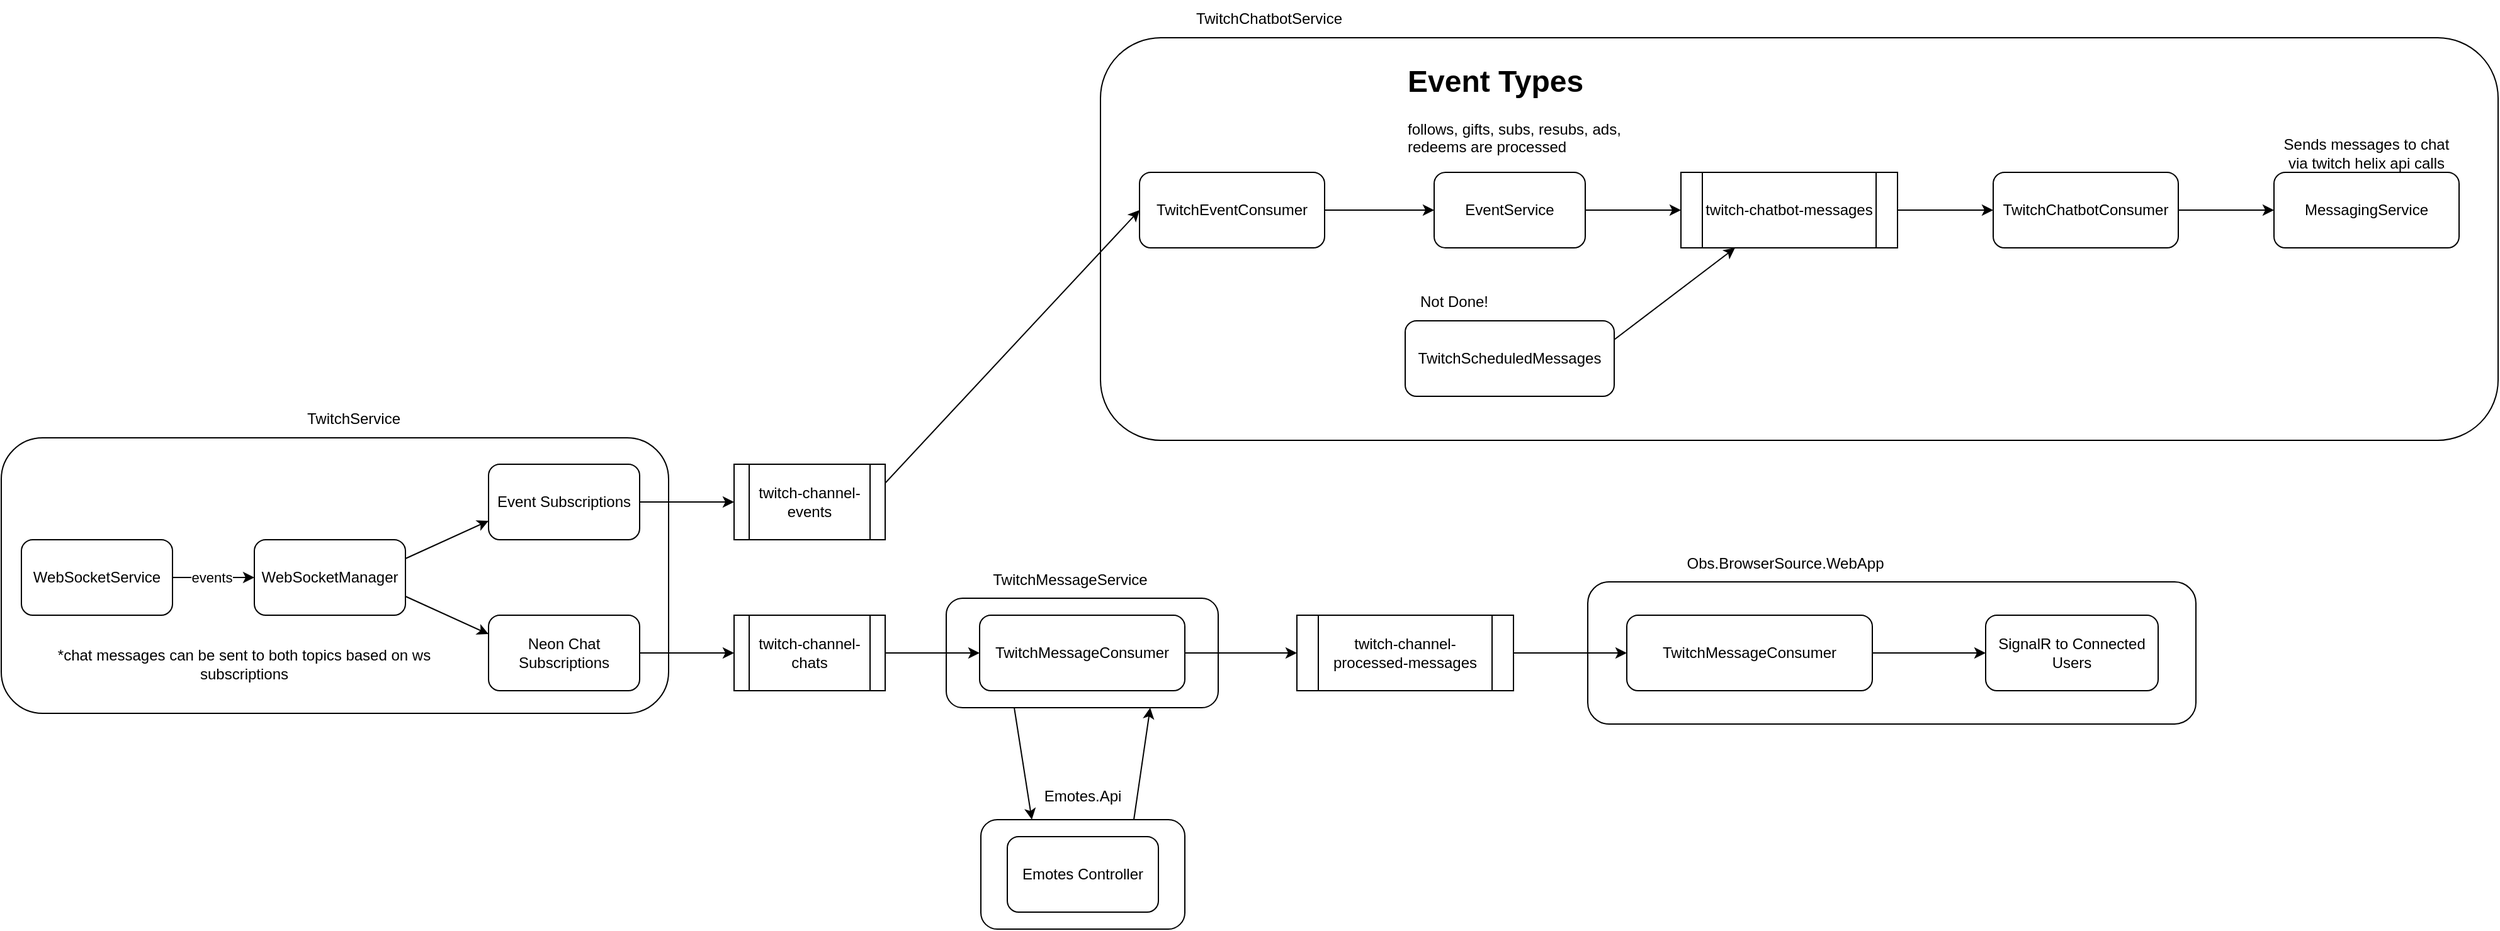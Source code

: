 <mxfile>
    <diagram id="XhtnhnIWGE5B33_uY3cY" name="Page-1">
        <mxGraphModel dx="2813" dy="1163" grid="0" gridSize="10" guides="1" tooltips="1" connect="1" arrows="1" fold="1" page="0" pageScale="1" pageWidth="850" pageHeight="1100" math="0" shadow="0">
            <root>
                <mxCell id="0"/>
                <mxCell id="1" parent="0"/>
                <mxCell id="57" value="" style="rounded=1;whiteSpace=wrap;html=1;" vertex="1" parent="1">
                    <mxGeometry x="542" y="329.5" width="483" height="113" as="geometry"/>
                </mxCell>
                <mxCell id="50" value="" style="rounded=1;whiteSpace=wrap;html=1;" vertex="1" parent="1">
                    <mxGeometry x="155" y="-103" width="1110" height="320" as="geometry"/>
                </mxCell>
                <mxCell id="30" style="edgeStyle=none;html=1;exitX=0.25;exitY=1;exitDx=0;exitDy=0;entryX=0.25;entryY=0;entryDx=0;entryDy=0;" edge="1" parent="1" source="19" target="26">
                    <mxGeometry relative="1" as="geometry"/>
                </mxCell>
                <mxCell id="19" value="" style="rounded=1;whiteSpace=wrap;html=1;" vertex="1" parent="1">
                    <mxGeometry x="32.5" y="342.5" width="216" height="87" as="geometry"/>
                </mxCell>
                <mxCell id="11" value="" style="rounded=1;whiteSpace=wrap;html=1;" vertex="1" parent="1">
                    <mxGeometry x="-718" y="215" width="530" height="219" as="geometry"/>
                </mxCell>
                <mxCell id="5" style="edgeStyle=none;html=1;exitX=1;exitY=0.25;exitDx=0;exitDy=0;entryX=0;entryY=0.75;entryDx=0;entryDy=0;" edge="1" parent="1" source="2" target="3">
                    <mxGeometry relative="1" as="geometry"/>
                </mxCell>
                <mxCell id="6" style="edgeStyle=none;html=1;exitX=1;exitY=0.75;exitDx=0;exitDy=0;entryX=0;entryY=0.25;entryDx=0;entryDy=0;" edge="1" parent="1" source="2" target="4">
                    <mxGeometry relative="1" as="geometry"/>
                </mxCell>
                <mxCell id="2" value="WebSocketManager" style="rounded=1;whiteSpace=wrap;html=1;" vertex="1" parent="1">
                    <mxGeometry x="-517" y="296" width="120" height="60" as="geometry"/>
                </mxCell>
                <mxCell id="9" style="edgeStyle=none;html=1;exitX=1;exitY=0.5;exitDx=0;exitDy=0;entryX=0;entryY=0.5;entryDx=0;entryDy=0;" edge="1" parent="1" source="3" target="7">
                    <mxGeometry relative="1" as="geometry"/>
                </mxCell>
                <mxCell id="3" value="Event Subscriptions" style="rounded=1;whiteSpace=wrap;html=1;" vertex="1" parent="1">
                    <mxGeometry x="-331" y="236" width="120" height="60" as="geometry"/>
                </mxCell>
                <mxCell id="10" style="edgeStyle=none;html=1;exitX=1;exitY=0.5;exitDx=0;exitDy=0;entryX=0;entryY=0.5;entryDx=0;entryDy=0;" edge="1" parent="1" source="4" target="8">
                    <mxGeometry relative="1" as="geometry"/>
                </mxCell>
                <mxCell id="4" value="Neon Chat Subscriptions" style="rounded=1;whiteSpace=wrap;html=1;" vertex="1" parent="1">
                    <mxGeometry x="-331" y="356" width="120" height="60" as="geometry"/>
                </mxCell>
                <mxCell id="52" style="edgeStyle=none;html=1;exitX=1;exitY=0.25;exitDx=0;exitDy=0;entryX=0;entryY=0.5;entryDx=0;entryDy=0;" edge="1" parent="1" source="7" target="36">
                    <mxGeometry relative="1" as="geometry"/>
                </mxCell>
                <mxCell id="7" value="twitch-channel-events" style="shape=process;whiteSpace=wrap;html=1;backgroundOutline=1;" vertex="1" parent="1">
                    <mxGeometry x="-136" y="236" width="120" height="60" as="geometry"/>
                </mxCell>
                <mxCell id="32" style="edgeStyle=none;html=1;exitX=1;exitY=0.5;exitDx=0;exitDy=0;entryX=0;entryY=0.5;entryDx=0;entryDy=0;" edge="1" parent="1" source="8" target="18">
                    <mxGeometry relative="1" as="geometry"/>
                </mxCell>
                <mxCell id="8" value="twitch-channel-chats" style="shape=process;whiteSpace=wrap;html=1;backgroundOutline=1;" vertex="1" parent="1">
                    <mxGeometry x="-136" y="356" width="120" height="60" as="geometry"/>
                </mxCell>
                <mxCell id="12" value="TwitchService" style="text;html=1;align=center;verticalAlign=middle;whiteSpace=wrap;rounded=0;" vertex="1" parent="1">
                    <mxGeometry x="-517" y="185" width="158" height="30" as="geometry"/>
                </mxCell>
                <mxCell id="16" style="edgeStyle=none;html=1;exitX=1;exitY=0.5;exitDx=0;exitDy=0;entryX=0;entryY=0.5;entryDx=0;entryDy=0;" edge="1" parent="1" source="13" target="2">
                    <mxGeometry relative="1" as="geometry"/>
                </mxCell>
                <mxCell id="17" value="events" style="edgeLabel;html=1;align=center;verticalAlign=middle;resizable=0;points=[];" vertex="1" connectable="0" parent="16">
                    <mxGeometry x="-0.046" relative="1" as="geometry">
                        <mxPoint as="offset"/>
                    </mxGeometry>
                </mxCell>
                <mxCell id="13" value="WebSocketService" style="rounded=1;whiteSpace=wrap;html=1;" vertex="1" parent="1">
                    <mxGeometry x="-702" y="296" width="120" height="60" as="geometry"/>
                </mxCell>
                <mxCell id="34" style="edgeStyle=none;html=1;exitX=1;exitY=0.5;exitDx=0;exitDy=0;entryX=0;entryY=0.5;entryDx=0;entryDy=0;" edge="1" parent="1" source="18" target="33">
                    <mxGeometry relative="1" as="geometry"/>
                </mxCell>
                <mxCell id="18" value="TwitchMessageConsumer" style="rounded=1;whiteSpace=wrap;html=1;" vertex="1" parent="1">
                    <mxGeometry x="59" y="356" width="163" height="60" as="geometry"/>
                </mxCell>
                <mxCell id="20" value="TwitchMessageService" style="text;html=1;align=center;verticalAlign=middle;whiteSpace=wrap;rounded=0;" vertex="1" parent="1">
                    <mxGeometry x="59" y="313" width="144" height="30" as="geometry"/>
                </mxCell>
                <mxCell id="29" value="" style="group" vertex="1" connectable="0" parent="1">
                    <mxGeometry x="60" y="485" width="162" height="120.5" as="geometry"/>
                </mxCell>
                <mxCell id="26" value="" style="rounded=1;whiteSpace=wrap;html=1;" vertex="1" parent="29">
                    <mxGeometry y="33.5" width="162" height="87" as="geometry"/>
                </mxCell>
                <mxCell id="25" value="Emotes Controller" style="rounded=1;whiteSpace=wrap;html=1;" vertex="1" parent="29">
                    <mxGeometry x="21" y="47" width="120" height="60" as="geometry"/>
                </mxCell>
                <mxCell id="28" value="Emotes.Api" style="text;html=1;align=center;verticalAlign=middle;whiteSpace=wrap;rounded=0;" vertex="1" parent="29">
                    <mxGeometry x="9" width="144" height="30" as="geometry"/>
                </mxCell>
                <mxCell id="31" style="edgeStyle=none;html=1;exitX=0.75;exitY=0;exitDx=0;exitDy=0;entryX=0.75;entryY=1;entryDx=0;entryDy=0;" edge="1" parent="1" source="26" target="19">
                    <mxGeometry relative="1" as="geometry"/>
                </mxCell>
                <mxCell id="56" style="edgeStyle=none;html=1;exitX=1;exitY=0.5;exitDx=0;exitDy=0;entryX=0;entryY=0.5;entryDx=0;entryDy=0;" edge="1" parent="1" source="33" target="53">
                    <mxGeometry relative="1" as="geometry"/>
                </mxCell>
                <mxCell id="33" value="twitch-channel-processed-messages" style="shape=process;whiteSpace=wrap;html=1;backgroundOutline=1;" vertex="1" parent="1">
                    <mxGeometry x="311" y="356" width="172" height="60" as="geometry"/>
                </mxCell>
                <mxCell id="35" value="*chat messages can be sent to both topics based on ws subscriptions" style="text;html=1;align=center;verticalAlign=middle;whiteSpace=wrap;rounded=0;" vertex="1" parent="1">
                    <mxGeometry x="-702" y="380" width="354" height="30" as="geometry"/>
                </mxCell>
                <mxCell id="40" style="edgeStyle=none;html=1;exitX=1;exitY=0.5;exitDx=0;exitDy=0;entryX=0;entryY=0.5;entryDx=0;entryDy=0;" edge="1" parent="1" source="36" target="37">
                    <mxGeometry relative="1" as="geometry"/>
                </mxCell>
                <mxCell id="36" value="TwitchEventConsumer" style="rounded=1;whiteSpace=wrap;html=1;" vertex="1" parent="1">
                    <mxGeometry x="186" y="4" width="147" height="60" as="geometry"/>
                </mxCell>
                <mxCell id="42" style="edgeStyle=none;html=1;exitX=1;exitY=0.5;exitDx=0;exitDy=0;entryX=0;entryY=0.5;entryDx=0;entryDy=0;" edge="1" parent="1" source="37" target="41">
                    <mxGeometry relative="1" as="geometry"/>
                </mxCell>
                <mxCell id="37" value="EventService" style="rounded=1;whiteSpace=wrap;html=1;" vertex="1" parent="1">
                    <mxGeometry x="420" y="4" width="120" height="60" as="geometry"/>
                </mxCell>
                <mxCell id="39" value="&lt;h1 style=&quot;margin-top: 0px;&quot;&gt;Event Types&lt;/h1&gt;&lt;div&gt;follows, gifts, subs, resubs, ads, redeems are processed&lt;/div&gt;" style="text;html=1;whiteSpace=wrap;overflow=hidden;rounded=0;" vertex="1" parent="1">
                    <mxGeometry x="397" y="-89" width="176" height="93" as="geometry"/>
                </mxCell>
                <mxCell id="48" style="edgeStyle=none;html=1;exitX=1;exitY=0.5;exitDx=0;exitDy=0;entryX=0;entryY=0.5;entryDx=0;entryDy=0;" edge="1" parent="1" source="41" target="44">
                    <mxGeometry relative="1" as="geometry"/>
                </mxCell>
                <mxCell id="41" value="twitch-chatbot-messages" style="shape=process;whiteSpace=wrap;html=1;backgroundOutline=1;" vertex="1" parent="1">
                    <mxGeometry x="616" y="4" width="172" height="60" as="geometry"/>
                </mxCell>
                <mxCell id="49" style="edgeStyle=none;html=1;exitX=1;exitY=0.5;exitDx=0;exitDy=0;entryX=0;entryY=0.5;entryDx=0;entryDy=0;" edge="1" parent="1" source="44" target="45">
                    <mxGeometry relative="1" as="geometry"/>
                </mxCell>
                <mxCell id="44" value="TwitchChatbotConsumer" style="rounded=1;whiteSpace=wrap;html=1;" vertex="1" parent="1">
                    <mxGeometry x="864" y="4" width="147" height="60" as="geometry"/>
                </mxCell>
                <mxCell id="45" value="MessagingService" style="rounded=1;whiteSpace=wrap;html=1;" vertex="1" parent="1">
                    <mxGeometry x="1087" y="4" width="147" height="60" as="geometry"/>
                </mxCell>
                <mxCell id="47" value="Sends messages to chat via twitch helix api calls" style="text;html=1;align=center;verticalAlign=middle;whiteSpace=wrap;rounded=0;" vertex="1" parent="1">
                    <mxGeometry x="1087" y="-26" width="147" height="30" as="geometry"/>
                </mxCell>
                <mxCell id="51" value="TwitchChatbotService" style="text;html=1;align=center;verticalAlign=middle;whiteSpace=wrap;rounded=0;" vertex="1" parent="1">
                    <mxGeometry x="186" y="-133" width="206" height="30" as="geometry"/>
                </mxCell>
                <mxCell id="55" style="edgeStyle=none;html=1;exitX=1;exitY=0.5;exitDx=0;exitDy=0;entryX=0;entryY=0.5;entryDx=0;entryDy=0;" edge="1" parent="1" source="53" target="54">
                    <mxGeometry relative="1" as="geometry"/>
                </mxCell>
                <mxCell id="53" value="TwitchMessageConsumer" style="rounded=1;whiteSpace=wrap;html=1;" vertex="1" parent="1">
                    <mxGeometry x="573" y="356" width="195" height="60" as="geometry"/>
                </mxCell>
                <mxCell id="54" value="SignalR to Connected Users" style="rounded=1;whiteSpace=wrap;html=1;" vertex="1" parent="1">
                    <mxGeometry x="858" y="356" width="137" height="60" as="geometry"/>
                </mxCell>
                <mxCell id="58" value="Obs.BrowserSource.WebApp" style="text;html=1;align=center;verticalAlign=middle;whiteSpace=wrap;rounded=0;" vertex="1" parent="1">
                    <mxGeometry x="545" y="299.5" width="308" height="30" as="geometry"/>
                </mxCell>
                <mxCell id="63" style="edgeStyle=none;html=1;exitX=1;exitY=0.25;exitDx=0;exitDy=0;entryX=0.25;entryY=1;entryDx=0;entryDy=0;" edge="1" parent="1" source="59" target="41">
                    <mxGeometry relative="1" as="geometry"/>
                </mxCell>
                <mxCell id="59" value="TwitchScheduledMessages" style="rounded=1;whiteSpace=wrap;html=1;" vertex="1" parent="1">
                    <mxGeometry x="397" y="122" width="166" height="60" as="geometry"/>
                </mxCell>
                <mxCell id="64" value="Not Done!" style="text;html=1;align=center;verticalAlign=middle;whiteSpace=wrap;rounded=0;" vertex="1" parent="1">
                    <mxGeometry x="397" y="92" width="78" height="30" as="geometry"/>
                </mxCell>
            </root>
        </mxGraphModel>
    </diagram>
</mxfile>